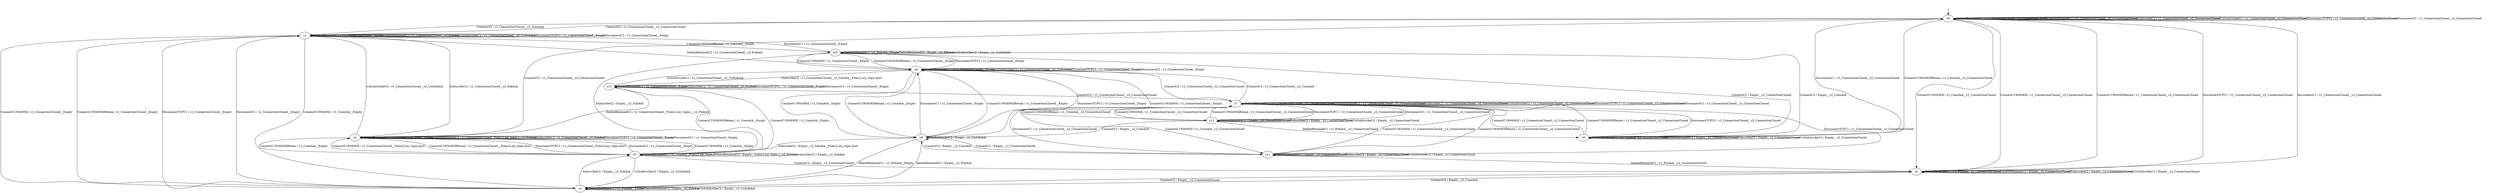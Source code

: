digraph h4 {
s0 [label="s0"];
s1 [label="s1"];
s2 [label="s2"];
s6 [label="s6"];
s3 [label="s3"];
s4 [label="s4"];
s7 [label="s7"];
s10 [label="s10"];
s5 [label="s5"];
s8 [label="s8"];
s11 [label="s11"];
s12 [label="s12"];
s9 [label="s9"];
s13 [label="s13"];
s0 -> s1 [label="ConnectC2 / c1_ConnectionClosed__c2_ConnAck"];
s0 -> s2 [label="ConnectC1WithWill / c1_ConnAck__c2_ConnectionClosed"];
s0 -> s6 [label="ConnectC1WithWillRetain / c1_ConnAck__c2_ConnectionClosed"];
s0 -> s0 [label="DeleteRetainedC1 / c1_ConnectionClosed__c2_ConnectionClosed"];
s0 -> s0 [label="DeleteRetainedC2 / c1_ConnectionClosed__c2_ConnectionClosed"];
s0 -> s0 [label="SubscribeC2 / c1_ConnectionClosed__c2_ConnectionClosed"];
s0 -> s0 [label="UnSubScribeC2 / c1_ConnectionClosed__c2_ConnectionClosed"];
s0 -> s0 [label="DisconnectTCPC1 / c1_ConnectionClosed__c2_ConnectionClosed"];
s0 -> s0 [label="DisconnectC1 / c1_ConnectionClosed__c2_ConnectionClosed"];
s1 -> s0 [label="ConnectC2 / c1_ConnectionClosed__c2_ConnectionClosed"];
s1 -> s3 [label="ConnectC1WithWill / c1_ConnAck__Empty"];
s1 -> s10 [label="ConnectC1WithWillRetain / c1_ConnAck__Empty"];
s1 -> s1 [label="DeleteRetainedC1 / c1_ConnectionClosed__Empty"];
s1 -> s1 [label="DeleteRetainedC2 / c1_ConnectionClosed__c2_PubAck"];
s1 -> s4 [label="SubscribeC2 / c1_ConnectionClosed__c2_SubAck"];
s1 -> s1 [label="UnSubScribeC2 / c1_ConnectionClosed__c2_UnSubAck"];
s1 -> s1 [label="DisconnectTCPC1 / c1_ConnectionClosed__Empty"];
s1 -> s1 [label="DisconnectC1 / c1_ConnectionClosed__Empty"];
s2 -> s3 [label="ConnectC2 / Empty__c2_ConnAck"];
s2 -> s0 [label="ConnectC1WithWill / c1_ConnectionClosed__c2_ConnectionClosed"];
s2 -> s0 [label="ConnectC1WithWillRetain / c1_ConnectionClosed__c2_ConnectionClosed"];
s2 -> s2 [label="DeleteRetainedC1 / c1_PubAck__c2_ConnectionClosed"];
s2 -> s2 [label="DeleteRetainedC2 / Empty__c2_ConnectionClosed"];
s2 -> s2 [label="SubscribeC2 / Empty__c2_ConnectionClosed"];
s2 -> s2 [label="UnSubScribeC2 / Empty__c2_ConnectionClosed"];
s2 -> s0 [label="DisconnectTCPC1 / c1_ConnectionClosed__c2_ConnectionClosed"];
s2 -> s0 [label="DisconnectC1 / c1_ConnectionClosed__c2_ConnectionClosed"];
s6 -> s10 [label="ConnectC2 / Empty__c2_ConnAck"];
s6 -> s7 [label="ConnectC1WithWill / c1_ConnectionClosed__c2_ConnectionClosed"];
s6 -> s7 [label="ConnectC1WithWillRetain / c1_ConnectionClosed__c2_ConnectionClosed"];
s6 -> s6 [label="DeleteRetainedC1 / c1_PubAck__c2_ConnectionClosed"];
s6 -> s6 [label="DeleteRetainedC2 / Empty__c2_ConnectionClosed"];
s6 -> s6 [label="SubscribeC2 / Empty__c2_ConnectionClosed"];
s6 -> s6 [label="UnSubScribeC2 / Empty__c2_ConnectionClosed"];
s6 -> s7 [label="DisconnectTCPC1 / c1_ConnectionClosed__c2_ConnectionClosed"];
s6 -> s0 [label="DisconnectC1 / c1_ConnectionClosed__c2_ConnectionClosed"];
s3 -> s2 [label="ConnectC2 / Empty__c2_ConnectionClosed"];
s3 -> s1 [label="ConnectC1WithWill / c1_ConnectionClosed__Empty"];
s3 -> s1 [label="ConnectC1WithWillRetain / c1_ConnectionClosed__Empty"];
s3 -> s3 [label="DeleteRetainedC1 / c1_PubAck__Empty"];
s3 -> s3 [label="DeleteRetainedC2 / Empty__c2_PubAck"];
s3 -> s5 [label="SubscribeC2 / Empty__c2_SubAck"];
s3 -> s3 [label="UnSubScribeC2 / Empty__c2_UnSubAck"];
s3 -> s1 [label="DisconnectTCPC1 / c1_ConnectionClosed__Empty"];
s3 -> s1 [label="DisconnectC1 / c1_ConnectionClosed__Empty"];
s4 -> s0 [label="ConnectC2 / c1_ConnectionClosed__c2_ConnectionClosed"];
s4 -> s5 [label="ConnectC1WithWill / c1_ConnAck__Empty"];
s4 -> s5 [label="ConnectC1WithWillRetain / c1_ConnAck__Empty"];
s4 -> s4 [label="DeleteRetainedC1 / c1_ConnectionClosed__Empty"];
s4 -> s4 [label="DeleteRetainedC2 / c1_ConnectionClosed__Pub(c2,my_topic,)__c2_PubAck"];
s4 -> s4 [label="SubscribeC2 / c1_ConnectionClosed__c2_SubAck"];
s4 -> s1 [label="UnSubScribeC2 / c1_ConnectionClosed__c2_UnSubAck"];
s4 -> s4 [label="DisconnectTCPC1 / c1_ConnectionClosed__Empty"];
s4 -> s4 [label="DisconnectC1 / c1_ConnectionClosed__Empty"];
s7 -> s8 [label="ConnectC2 / c1_ConnectionClosed__c2_ConnAck"];
s7 -> s11 [label="ConnectC1WithWill / c1_ConnAck__c2_ConnectionClosed"];
s7 -> s12 [label="ConnectC1WithWillRetain / c1_ConnAck__c2_ConnectionClosed"];
s7 -> s7 [label="DeleteRetainedC1 / c1_ConnectionClosed__c2_ConnectionClosed"];
s7 -> s7 [label="DeleteRetainedC2 / c1_ConnectionClosed__c2_ConnectionClosed"];
s7 -> s7 [label="SubscribeC2 / c1_ConnectionClosed__c2_ConnectionClosed"];
s7 -> s7 [label="UnSubScribeC2 / c1_ConnectionClosed__c2_ConnectionClosed"];
s7 -> s7 [label="DisconnectTCPC1 / c1_ConnectionClosed__c2_ConnectionClosed"];
s7 -> s7 [label="DisconnectC1 / c1_ConnectionClosed__c2_ConnectionClosed"];
s10 -> s6 [label="ConnectC2 / Empty__c2_ConnectionClosed"];
s10 -> s8 [label="ConnectC1WithWill / c1_ConnectionClosed__Empty"];
s10 -> s8 [label="ConnectC1WithWillRetain / c1_ConnectionClosed__Empty"];
s10 -> s10 [label="DeleteRetainedC1 / c1_PubAck__Empty"];
s10 -> s10 [label="DeleteRetainedC2 / Empty__c2_PubAck"];
s10 -> s5 [label="SubscribeC2 / Empty__c2_SubAck"];
s10 -> s10 [label="UnSubScribeC2 / Empty__c2_UnSubAck"];
s10 -> s8 [label="DisconnectTCPC1 / c1_ConnectionClosed__Empty"];
s10 -> s1 [label="DisconnectC1 / c1_ConnectionClosed__Empty"];
s5 -> s2 [label="ConnectC2 / Empty__c2_ConnectionClosed"];
s5 -> s4 [label="ConnectC1WithWill / c1_ConnectionClosed__Pub(c2,my_topic,bye)"];
s5 -> s4 [label="ConnectC1WithWillRetain / c1_ConnectionClosed__Pub(c2,my_topic,bye)"];
s5 -> s5 [label="DeleteRetainedC1 / c1_PubAck__Pub(c2,my_topic,)"];
s5 -> s5 [label="DeleteRetainedC2 / Empty__Pub(c2,my_topic,)__c2_PubAck"];
s5 -> s5 [label="SubscribeC2 / Empty__c2_SubAck"];
s5 -> s3 [label="UnSubScribeC2 / Empty__c2_UnSubAck"];
s5 -> s4 [label="DisconnectTCPC1 / c1_ConnectionClosed__Pub(c2,my_topic,bye)"];
s5 -> s4 [label="DisconnectC1 / c1_ConnectionClosed__Empty"];
s8 -> s7 [label="ConnectC2 / c1_ConnectionClosed__c2_ConnectionClosed"];
s8 -> s9 [label="ConnectC1WithWill / c1_ConnAck__Empty"];
s8 -> s9 [label="ConnectC1WithWillRetain / c1_ConnAck__Empty"];
s8 -> s8 [label="DeleteRetainedC1 / c1_ConnectionClosed__Empty"];
s8 -> s1 [label="DeleteRetainedC2 / c1_ConnectionClosed__c2_PubAck"];
s8 -> s13 [label="SubscribeC2 / c1_ConnectionClosed__c2_SubAck__Pub(c2,my_topic,bye)"];
s8 -> s8 [label="UnSubScribeC2 / c1_ConnectionClosed__c2_UnSubAck"];
s8 -> s8 [label="DisconnectTCPC1 / c1_ConnectionClosed__Empty"];
s8 -> s8 [label="DisconnectC1 / c1_ConnectionClosed__Empty"];
s11 -> s9 [label="ConnectC2 / Empty__c2_ConnAck"];
s11 -> s7 [label="ConnectC1WithWill / c1_ConnectionClosed__c2_ConnectionClosed"];
s11 -> s7 [label="ConnectC1WithWillRetain / c1_ConnectionClosed__c2_ConnectionClosed"];
s11 -> s2 [label="DeleteRetainedC1 / c1_PubAck__c2_ConnectionClosed"];
s11 -> s11 [label="DeleteRetainedC2 / Empty__c2_ConnectionClosed"];
s11 -> s11 [label="SubscribeC2 / Empty__c2_ConnectionClosed"];
s11 -> s11 [label="UnSubScribeC2 / Empty__c2_ConnectionClosed"];
s11 -> s7 [label="DisconnectTCPC1 / c1_ConnectionClosed__c2_ConnectionClosed"];
s11 -> s7 [label="DisconnectC1 / c1_ConnectionClosed__c2_ConnectionClosed"];
s12 -> s9 [label="ConnectC2 / Empty__c2_ConnAck"];
s12 -> s7 [label="ConnectC1WithWill / c1_ConnectionClosed__c2_ConnectionClosed"];
s12 -> s7 [label="ConnectC1WithWillRetain / c1_ConnectionClosed__c2_ConnectionClosed"];
s12 -> s6 [label="DeleteRetainedC1 / c1_PubAck__c2_ConnectionClosed"];
s12 -> s12 [label="DeleteRetainedC2 / Empty__c2_ConnectionClosed"];
s12 -> s12 [label="SubscribeC2 / Empty__c2_ConnectionClosed"];
s12 -> s12 [label="UnSubScribeC2 / Empty__c2_ConnectionClosed"];
s12 -> s7 [label="DisconnectTCPC1 / c1_ConnectionClosed__c2_ConnectionClosed"];
s12 -> s7 [label="DisconnectC1 / c1_ConnectionClosed__c2_ConnectionClosed"];
s9 -> s11 [label="ConnectC2 / Empty__c2_ConnectionClosed"];
s9 -> s8 [label="ConnectC1WithWill / c1_ConnectionClosed__Empty"];
s9 -> s8 [label="ConnectC1WithWillRetain / c1_ConnectionClosed__Empty"];
s9 -> s3 [label="DeleteRetainedC1 / c1_PubAck__Empty"];
s9 -> s3 [label="DeleteRetainedC2 / Empty__c2_PubAck"];
s9 -> s5 [label="SubscribeC2 / Empty__c2_SubAck__Pub(c2,my_topic,bye)"];
s9 -> s9 [label="UnSubScribeC2 / Empty__c2_UnSubAck"];
s9 -> s8 [label="DisconnectTCPC1 / c1_ConnectionClosed__Empty"];
s9 -> s8 [label="DisconnectC1 / c1_ConnectionClosed__Empty"];
s13 -> s7 [label="ConnectC2 / c1_ConnectionClosed__c2_ConnectionClosed"];
s13 -> s5 [label="ConnectC1WithWill / c1_ConnAck__Empty"];
s13 -> s5 [label="ConnectC1WithWillRetain / c1_ConnAck__Empty"];
s13 -> s13 [label="DeleteRetainedC1 / c1_ConnectionClosed__Empty"];
s13 -> s4 [label="DeleteRetainedC2 / c1_ConnectionClosed__Pub(c2,my_topic,)__c2_PubAck"];
s13 -> s13 [label="SubscribeC2 / c1_ConnectionClosed__c2_SubAck"];
s13 -> s8 [label="UnSubScribeC2 / c1_ConnectionClosed__c2_UnSubAck"];
s13 -> s13 [label="DisconnectTCPC1 / c1_ConnectionClosed__Empty"];
s13 -> s13 [label="DisconnectC1 / c1_ConnectionClosed__Empty"];
__start0 [shape=none, label=""];
__start0 -> s0 [label=""];
}
